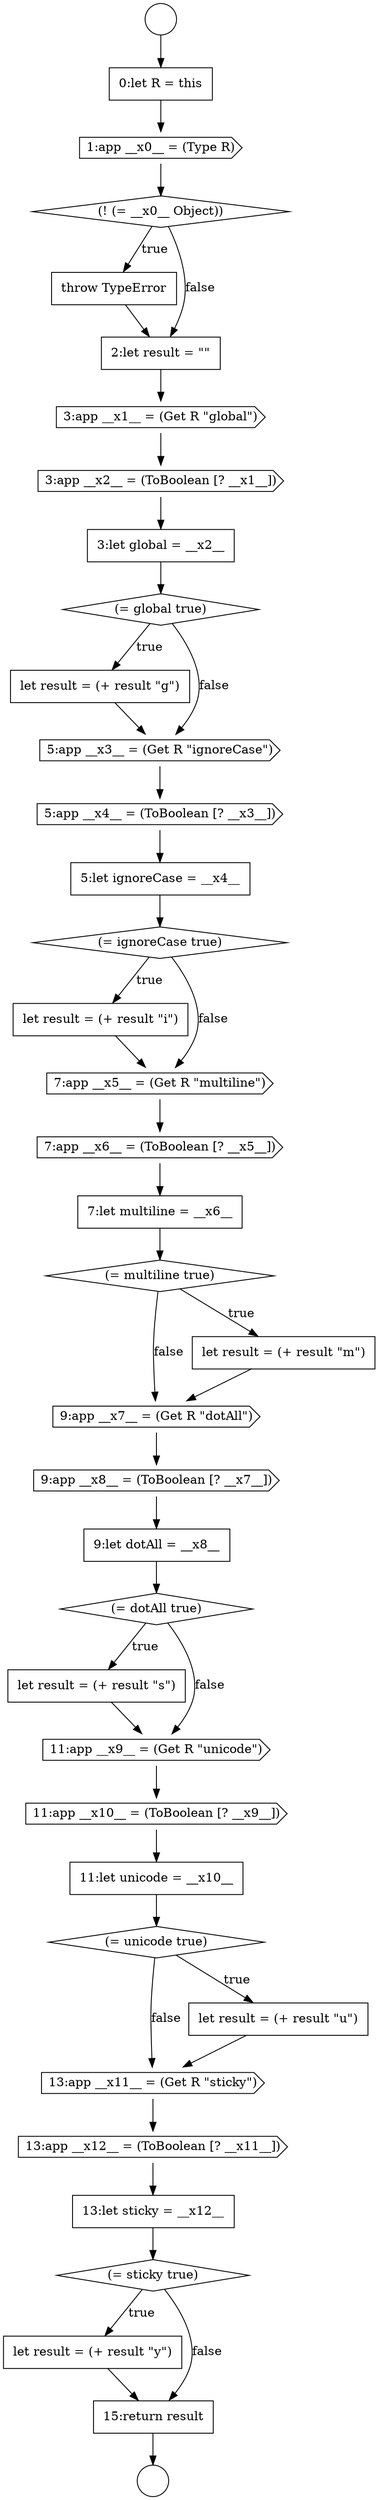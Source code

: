 digraph {
  node14245 [shape=circle label=" " color="black" fillcolor="white" style=filled]
  node14253 [shape=none, margin=0, label=<<font color="black">
    <table border="0" cellborder="1" cellspacing="0" cellpadding="10">
      <tr><td align="left">3:let global = __x2__</td></tr>
    </table>
  </font>> color="black" fillcolor="white" style=filled]
  node14263 [shape=none, margin=0, label=<<font color="black">
    <table border="0" cellborder="1" cellspacing="0" cellpadding="10">
      <tr><td align="left">7:let multiline = __x6__</td></tr>
    </table>
  </font>> color="black" fillcolor="white" style=filled]
  node14280 [shape=none, margin=0, label=<<font color="black">
    <table border="0" cellborder="1" cellspacing="0" cellpadding="10">
      <tr><td align="left">let result = (+ result &quot;y&quot;)</td></tr>
    </table>
  </font>> color="black" fillcolor="white" style=filled]
  node14247 [shape=cds, label=<<font color="black">1:app __x0__ = (Type R)</font>> color="black" fillcolor="white" style=filled]
  node14262 [shape=cds, label=<<font color="black">7:app __x6__ = (ToBoolean [? __x5__])</font>> color="black" fillcolor="white" style=filled]
  node14255 [shape=none, margin=0, label=<<font color="black">
    <table border="0" cellborder="1" cellspacing="0" cellpadding="10">
      <tr><td align="left">let result = (+ result &quot;g&quot;)</td></tr>
    </table>
  </font>> color="black" fillcolor="white" style=filled]
  node14252 [shape=cds, label=<<font color="black">3:app __x2__ = (ToBoolean [? __x1__])</font>> color="black" fillcolor="white" style=filled]
  node14257 [shape=cds, label=<<font color="black">5:app __x4__ = (ToBoolean [? __x3__])</font>> color="black" fillcolor="white" style=filled]
  node14274 [shape=diamond, label=<<font color="black">(= unicode true)</font>> color="black" fillcolor="white" style=filled]
  node14278 [shape=none, margin=0, label=<<font color="black">
    <table border="0" cellborder="1" cellspacing="0" cellpadding="10">
      <tr><td align="left">13:let sticky = __x12__</td></tr>
    </table>
  </font>> color="black" fillcolor="white" style=filled]
  node14266 [shape=cds, label=<<font color="black">9:app __x7__ = (Get R &quot;dotAll&quot;)</font>> color="black" fillcolor="white" style=filled]
  node14264 [shape=diamond, label=<<font color="black">(= multiline true)</font>> color="black" fillcolor="white" style=filled]
  node14273 [shape=none, margin=0, label=<<font color="black">
    <table border="0" cellborder="1" cellspacing="0" cellpadding="10">
      <tr><td align="left">11:let unicode = __x10__</td></tr>
    </table>
  </font>> color="black" fillcolor="white" style=filled]
  node14260 [shape=none, margin=0, label=<<font color="black">
    <table border="0" cellborder="1" cellspacing="0" cellpadding="10">
      <tr><td align="left">let result = (+ result &quot;i&quot;)</td></tr>
    </table>
  </font>> color="black" fillcolor="white" style=filled]
  node14277 [shape=cds, label=<<font color="black">13:app __x12__ = (ToBoolean [? __x11__])</font>> color="black" fillcolor="white" style=filled]
  node14270 [shape=none, margin=0, label=<<font color="black">
    <table border="0" cellborder="1" cellspacing="0" cellpadding="10">
      <tr><td align="left">let result = (+ result &quot;s&quot;)</td></tr>
    </table>
  </font>> color="black" fillcolor="white" style=filled]
  node14267 [shape=cds, label=<<font color="black">9:app __x8__ = (ToBoolean [? __x7__])</font>> color="black" fillcolor="white" style=filled]
  node14248 [shape=diamond, label=<<font color="black">(! (= __x0__ Object))</font>> color="black" fillcolor="white" style=filled]
  node14259 [shape=diamond, label=<<font color="black">(= ignoreCase true)</font>> color="black" fillcolor="white" style=filled]
  node14244 [shape=circle label=" " color="black" fillcolor="white" style=filled]
  node14276 [shape=cds, label=<<font color="black">13:app __x11__ = (Get R &quot;sticky&quot;)</font>> color="black" fillcolor="white" style=filled]
  node14271 [shape=cds, label=<<font color="black">11:app __x9__ = (Get R &quot;unicode&quot;)</font>> color="black" fillcolor="white" style=filled]
  node14249 [shape=none, margin=0, label=<<font color="black">
    <table border="0" cellborder="1" cellspacing="0" cellpadding="10">
      <tr><td align="left">throw TypeError</td></tr>
    </table>
  </font>> color="black" fillcolor="white" style=filled]
  node14254 [shape=diamond, label=<<font color="black">(= global true)</font>> color="black" fillcolor="white" style=filled]
  node14281 [shape=none, margin=0, label=<<font color="black">
    <table border="0" cellborder="1" cellspacing="0" cellpadding="10">
      <tr><td align="left">15:return result</td></tr>
    </table>
  </font>> color="black" fillcolor="white" style=filled]
  node14268 [shape=none, margin=0, label=<<font color="black">
    <table border="0" cellborder="1" cellspacing="0" cellpadding="10">
      <tr><td align="left">9:let dotAll = __x8__</td></tr>
    </table>
  </font>> color="black" fillcolor="white" style=filled]
  node14258 [shape=none, margin=0, label=<<font color="black">
    <table border="0" cellborder="1" cellspacing="0" cellpadding="10">
      <tr><td align="left">5:let ignoreCase = __x4__</td></tr>
    </table>
  </font>> color="black" fillcolor="white" style=filled]
  node14275 [shape=none, margin=0, label=<<font color="black">
    <table border="0" cellborder="1" cellspacing="0" cellpadding="10">
      <tr><td align="left">let result = (+ result &quot;u&quot;)</td></tr>
    </table>
  </font>> color="black" fillcolor="white" style=filled]
  node14250 [shape=none, margin=0, label=<<font color="black">
    <table border="0" cellborder="1" cellspacing="0" cellpadding="10">
      <tr><td align="left">2:let result = &quot;&quot;</td></tr>
    </table>
  </font>> color="black" fillcolor="white" style=filled]
  node14265 [shape=none, margin=0, label=<<font color="black">
    <table border="0" cellborder="1" cellspacing="0" cellpadding="10">
      <tr><td align="left">let result = (+ result &quot;m&quot;)</td></tr>
    </table>
  </font>> color="black" fillcolor="white" style=filled]
  node14272 [shape=cds, label=<<font color="black">11:app __x10__ = (ToBoolean [? __x9__])</font>> color="black" fillcolor="white" style=filled]
  node14279 [shape=diamond, label=<<font color="black">(= sticky true)</font>> color="black" fillcolor="white" style=filled]
  node14246 [shape=none, margin=0, label=<<font color="black">
    <table border="0" cellborder="1" cellspacing="0" cellpadding="10">
      <tr><td align="left">0:let R = this</td></tr>
    </table>
  </font>> color="black" fillcolor="white" style=filled]
  node14261 [shape=cds, label=<<font color="black">7:app __x5__ = (Get R &quot;multiline&quot;)</font>> color="black" fillcolor="white" style=filled]
  node14256 [shape=cds, label=<<font color="black">5:app __x3__ = (Get R &quot;ignoreCase&quot;)</font>> color="black" fillcolor="white" style=filled]
  node14269 [shape=diamond, label=<<font color="black">(= dotAll true)</font>> color="black" fillcolor="white" style=filled]
  node14251 [shape=cds, label=<<font color="black">3:app __x1__ = (Get R &quot;global&quot;)</font>> color="black" fillcolor="white" style=filled]
  node14273 -> node14274 [ color="black"]
  node14279 -> node14280 [label=<<font color="black">true</font>> color="black"]
  node14279 -> node14281 [label=<<font color="black">false</font>> color="black"]
  node14278 -> node14279 [ color="black"]
  node14266 -> node14267 [ color="black"]
  node14280 -> node14281 [ color="black"]
  node14275 -> node14276 [ color="black"]
  node14246 -> node14247 [ color="black"]
  node14260 -> node14261 [ color="black"]
  node14259 -> node14260 [label=<<font color="black">true</font>> color="black"]
  node14259 -> node14261 [label=<<font color="black">false</font>> color="black"]
  node14268 -> node14269 [ color="black"]
  node14263 -> node14264 [ color="black"]
  node14252 -> node14253 [ color="black"]
  node14265 -> node14266 [ color="black"]
  node14250 -> node14251 [ color="black"]
  node14262 -> node14263 [ color="black"]
  node14264 -> node14265 [label=<<font color="black">true</font>> color="black"]
  node14264 -> node14266 [label=<<font color="black">false</font>> color="black"]
  node14255 -> node14256 [ color="black"]
  node14271 -> node14272 [ color="black"]
  node14267 -> node14268 [ color="black"]
  node14281 -> node14245 [ color="black"]
  node14254 -> node14255 [label=<<font color="black">true</font>> color="black"]
  node14254 -> node14256 [label=<<font color="black">false</font>> color="black"]
  node14249 -> node14250 [ color="black"]
  node14256 -> node14257 [ color="black"]
  node14244 -> node14246 [ color="black"]
  node14257 -> node14258 [ color="black"]
  node14247 -> node14248 [ color="black"]
  node14258 -> node14259 [ color="black"]
  node14269 -> node14270 [label=<<font color="black">true</font>> color="black"]
  node14269 -> node14271 [label=<<font color="black">false</font>> color="black"]
  node14272 -> node14273 [ color="black"]
  node14276 -> node14277 [ color="black"]
  node14261 -> node14262 [ color="black"]
  node14277 -> node14278 [ color="black"]
  node14248 -> node14249 [label=<<font color="black">true</font>> color="black"]
  node14248 -> node14250 [label=<<font color="black">false</font>> color="black"]
  node14270 -> node14271 [ color="black"]
  node14274 -> node14275 [label=<<font color="black">true</font>> color="black"]
  node14274 -> node14276 [label=<<font color="black">false</font>> color="black"]
  node14253 -> node14254 [ color="black"]
  node14251 -> node14252 [ color="black"]
}
